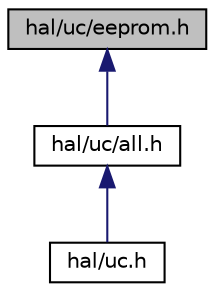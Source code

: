 digraph "hal/uc/eeprom.h"
{
 // INTERACTIVE_SVG=YES
 // LATEX_PDF_SIZE
  bgcolor="transparent";
  edge [fontname="Helvetica",fontsize="10",labelfontname="Helvetica",labelfontsize="10"];
  node [fontname="Helvetica",fontsize="10",shape=record];
  Node1 [label="hal/uc/eeprom.h",height=0.2,width=0.4,color="black", fillcolor="grey75", style="filled", fontcolor="black",tooltip="HAL for uC EEPROM peripherals."];
  Node1 -> Node2 [dir="back",color="midnightblue",fontsize="10",style="solid",fontname="Helvetica"];
  Node2 [label="hal/uc/all.h",height=0.2,width=0.4,color="black",URL="$all_8h_source.html",tooltip=" "];
  Node2 -> Node3 [dir="back",color="midnightblue",fontsize="10",style="solid",fontname="Helvetica"];
  Node3 [label="hal/uc.h",height=0.2,width=0.4,color="black",URL="$uc_8h_source.html",tooltip=" "];
}
